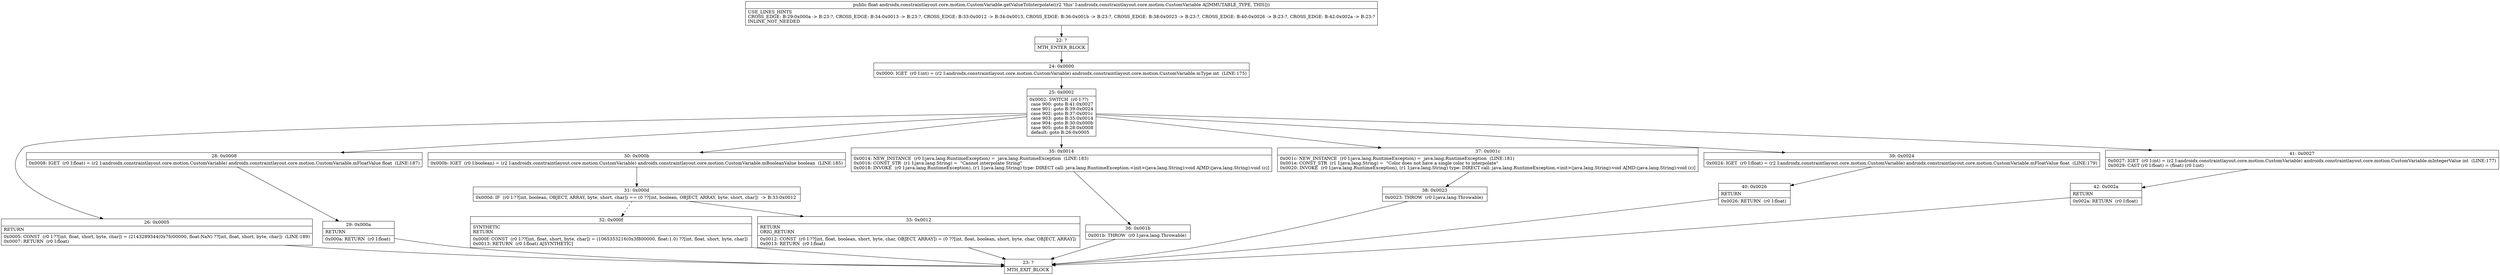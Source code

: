 digraph "CFG forandroidx.constraintlayout.core.motion.CustomVariable.getValueToInterpolate()F" {
Node_22 [shape=record,label="{22\:\ ?|MTH_ENTER_BLOCK\l}"];
Node_24 [shape=record,label="{24\:\ 0x0000|0x0000: IGET  (r0 I:int) = (r2 I:androidx.constraintlayout.core.motion.CustomVariable) androidx.constraintlayout.core.motion.CustomVariable.mType int  (LINE:175)\l}"];
Node_25 [shape=record,label="{25\:\ 0x0002|0x0002: SWITCH  (r0 I:??)\l case 900: goto B:41:0x0027\l case 901: goto B:39:0x0024\l case 902: goto B:37:0x001c\l case 903: goto B:35:0x0014\l case 904: goto B:30:0x000b\l case 905: goto B:28:0x0008\l default: goto B:26:0x0005 \l}"];
Node_26 [shape=record,label="{26\:\ 0x0005|RETURN\l|0x0005: CONST  (r0 I:??[int, float, short, byte, char]) = (2143289344(0x7fc00000, float:NaN) ??[int, float, short, byte, char])  (LINE:189)\l0x0007: RETURN  (r0 I:float) \l}"];
Node_23 [shape=record,label="{23\:\ ?|MTH_EXIT_BLOCK\l}"];
Node_28 [shape=record,label="{28\:\ 0x0008|0x0008: IGET  (r0 I:float) = (r2 I:androidx.constraintlayout.core.motion.CustomVariable) androidx.constraintlayout.core.motion.CustomVariable.mFloatValue float  (LINE:187)\l}"];
Node_29 [shape=record,label="{29\:\ 0x000a|RETURN\l|0x000a: RETURN  (r0 I:float) \l}"];
Node_30 [shape=record,label="{30\:\ 0x000b|0x000b: IGET  (r0 I:boolean) = (r2 I:androidx.constraintlayout.core.motion.CustomVariable) androidx.constraintlayout.core.motion.CustomVariable.mBooleanValue boolean  (LINE:185)\l}"];
Node_31 [shape=record,label="{31\:\ 0x000d|0x000d: IF  (r0 I:??[int, boolean, OBJECT, ARRAY, byte, short, char]) == (0 ??[int, boolean, OBJECT, ARRAY, byte, short, char])  \-\> B:33:0x0012 \l}"];
Node_32 [shape=record,label="{32\:\ 0x000f|SYNTHETIC\lRETURN\l|0x000f: CONST  (r0 I:??[int, float, short, byte, char]) = (1065353216(0x3f800000, float:1.0) ??[int, float, short, byte, char]) \l0x0013: RETURN  (r0 I:float) A[SYNTHETIC]\l}"];
Node_33 [shape=record,label="{33\:\ 0x0012|RETURN\lORIG_RETURN\l|0x0012: CONST  (r0 I:??[int, float, boolean, short, byte, char, OBJECT, ARRAY]) = (0 ??[int, float, boolean, short, byte, char, OBJECT, ARRAY]) \l0x0013: RETURN  (r0 I:float) \l}"];
Node_35 [shape=record,label="{35\:\ 0x0014|0x0014: NEW_INSTANCE  (r0 I:java.lang.RuntimeException) =  java.lang.RuntimeException  (LINE:183)\l0x0016: CONST_STR  (r1 I:java.lang.String) =  \"Cannot interpolate String\" \l0x0018: INVOKE  (r0 I:java.lang.RuntimeException), (r1 I:java.lang.String) type: DIRECT call: java.lang.RuntimeException.\<init\>(java.lang.String):void A[MD:(java.lang.String):void (c)]\l}"];
Node_36 [shape=record,label="{36\:\ 0x001b|0x001b: THROW  (r0 I:java.lang.Throwable) \l}"];
Node_37 [shape=record,label="{37\:\ 0x001c|0x001c: NEW_INSTANCE  (r0 I:java.lang.RuntimeException) =  java.lang.RuntimeException  (LINE:181)\l0x001e: CONST_STR  (r1 I:java.lang.String) =  \"Color does not have a single color to interpolate\" \l0x0020: INVOKE  (r0 I:java.lang.RuntimeException), (r1 I:java.lang.String) type: DIRECT call: java.lang.RuntimeException.\<init\>(java.lang.String):void A[MD:(java.lang.String):void (c)]\l}"];
Node_38 [shape=record,label="{38\:\ 0x0023|0x0023: THROW  (r0 I:java.lang.Throwable) \l}"];
Node_39 [shape=record,label="{39\:\ 0x0024|0x0024: IGET  (r0 I:float) = (r2 I:androidx.constraintlayout.core.motion.CustomVariable) androidx.constraintlayout.core.motion.CustomVariable.mFloatValue float  (LINE:179)\l}"];
Node_40 [shape=record,label="{40\:\ 0x0026|RETURN\l|0x0026: RETURN  (r0 I:float) \l}"];
Node_41 [shape=record,label="{41\:\ 0x0027|0x0027: IGET  (r0 I:int) = (r2 I:androidx.constraintlayout.core.motion.CustomVariable) androidx.constraintlayout.core.motion.CustomVariable.mIntegerValue int  (LINE:177)\l0x0029: CAST (r0 I:float) = (float) (r0 I:int) \l}"];
Node_42 [shape=record,label="{42\:\ 0x002a|RETURN\l|0x002a: RETURN  (r0 I:float) \l}"];
MethodNode[shape=record,label="{public float androidx.constraintlayout.core.motion.CustomVariable.getValueToInterpolate((r2 'this' I:androidx.constraintlayout.core.motion.CustomVariable A[IMMUTABLE_TYPE, THIS]))  | USE_LINES_HINTS\lCROSS_EDGE: B:29:0x000a \-\> B:23:?, CROSS_EDGE: B:34:0x0013 \-\> B:23:?, CROSS_EDGE: B:33:0x0012 \-\> B:34:0x0013, CROSS_EDGE: B:36:0x001b \-\> B:23:?, CROSS_EDGE: B:38:0x0023 \-\> B:23:?, CROSS_EDGE: B:40:0x0026 \-\> B:23:?, CROSS_EDGE: B:42:0x002a \-\> B:23:?\lINLINE_NOT_NEEDED\l}"];
MethodNode -> Node_22;Node_22 -> Node_24;
Node_24 -> Node_25;
Node_25 -> Node_26;
Node_25 -> Node_28;
Node_25 -> Node_30;
Node_25 -> Node_35;
Node_25 -> Node_37;
Node_25 -> Node_39;
Node_25 -> Node_41;
Node_26 -> Node_23;
Node_28 -> Node_29;
Node_29 -> Node_23;
Node_30 -> Node_31;
Node_31 -> Node_32[style=dashed];
Node_31 -> Node_33;
Node_32 -> Node_23;
Node_33 -> Node_23;
Node_35 -> Node_36;
Node_36 -> Node_23;
Node_37 -> Node_38;
Node_38 -> Node_23;
Node_39 -> Node_40;
Node_40 -> Node_23;
Node_41 -> Node_42;
Node_42 -> Node_23;
}

